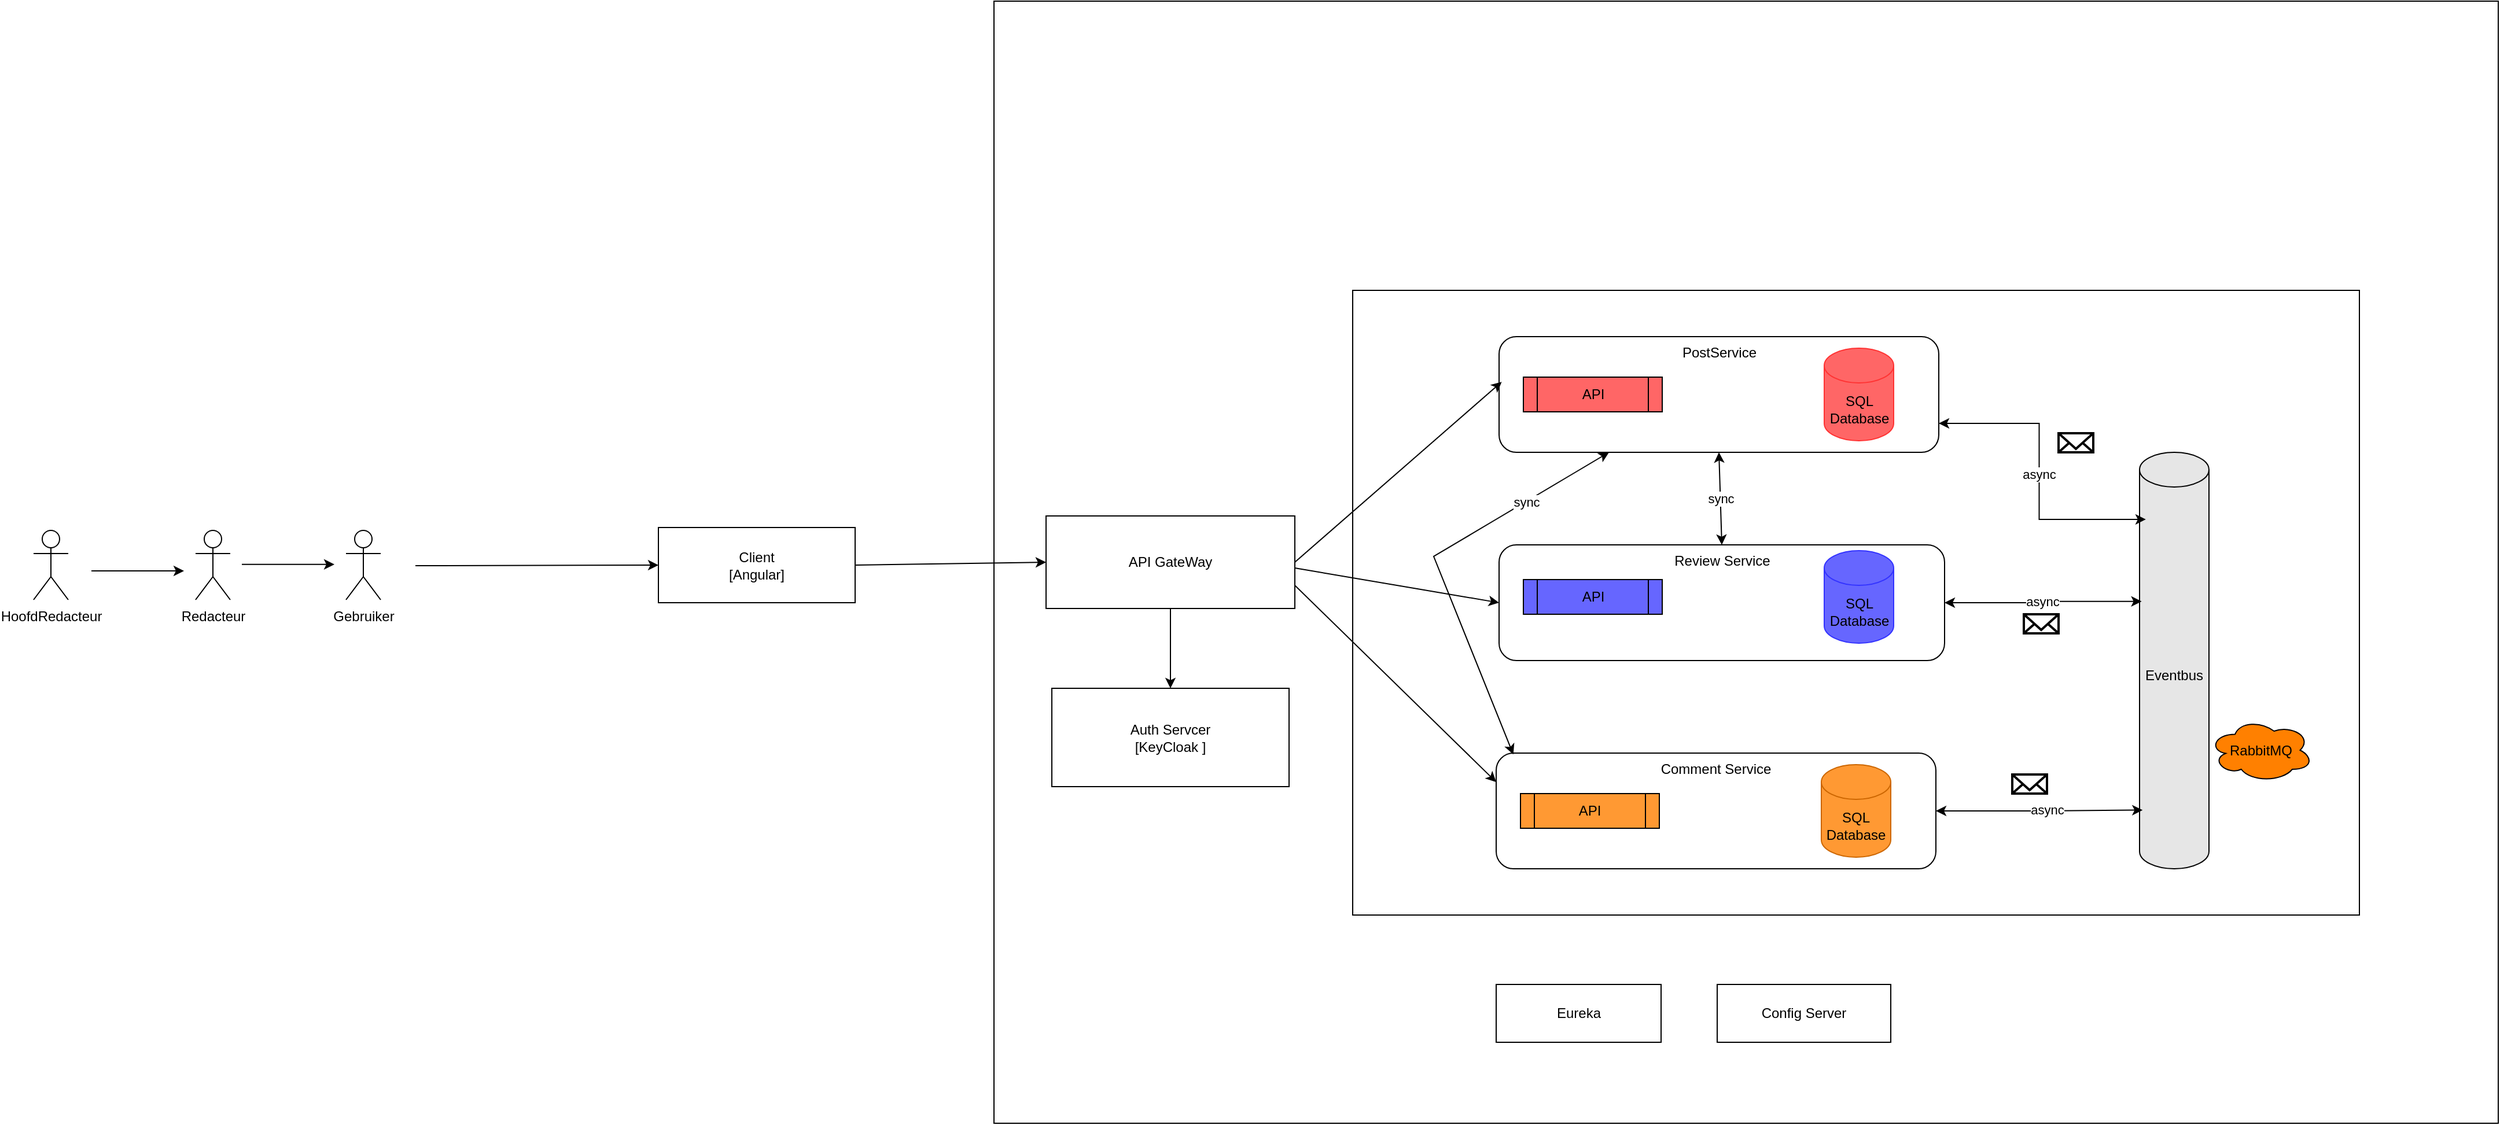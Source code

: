 <mxfile version="24.8.6">
  <diagram name="Pagina-1" id="NvEwHA1TjwrVzPqr-d6n">
    <mxGraphModel dx="3418" dy="2042" grid="1" gridSize="10" guides="1" tooltips="1" connect="1" arrows="1" fold="1" page="1" pageScale="1" pageWidth="827" pageHeight="1169" math="0" shadow="0">
      <root>
        <mxCell id="0" />
        <mxCell id="1" parent="0" />
        <mxCell id="K-8qHRho2wafCJRZF7-B-64" value="" style="rounded=0;whiteSpace=wrap;html=1;fillColor=none;" parent="1" vertex="1">
          <mxGeometry x="290" y="-220" width="870" height="540" as="geometry" />
        </mxCell>
        <mxCell id="K-8qHRho2wafCJRZF7-B-65" value="" style="rounded=0;whiteSpace=wrap;html=1;fillColor=none;" parent="1" vertex="1">
          <mxGeometry x="-20" y="-470" width="1300" height="970" as="geometry" />
        </mxCell>
        <mxCell id="K-8qHRho2wafCJRZF7-B-3" value="Eventbus" style="shape=cylinder3;whiteSpace=wrap;html=1;boundedLbl=1;backgroundOutline=1;size=15;fillColor=#E6E6E6;" parent="1" vertex="1">
          <mxGeometry x="970" y="-80" width="60" height="360" as="geometry" />
        </mxCell>
        <mxCell id="K-8qHRho2wafCJRZF7-B-4" value="Review Service" style="rounded=1;whiteSpace=wrap;html=1;verticalAlign=top;" parent="1" vertex="1">
          <mxGeometry x="416.5" width="385" height="100" as="geometry" />
        </mxCell>
        <mxCell id="K-8qHRho2wafCJRZF7-B-5" value="Comment Service" style="rounded=1;whiteSpace=wrap;html=1;strokeColor=default;verticalAlign=top;" parent="1" vertex="1">
          <mxGeometry x="414" y="180" width="380" height="100" as="geometry" />
        </mxCell>
        <mxCell id="K-8qHRho2wafCJRZF7-B-9" value="PostService" style="rounded=1;whiteSpace=wrap;html=1;verticalAlign=top;" parent="1" vertex="1">
          <mxGeometry x="416.5" y="-180" width="380" height="100" as="geometry" />
        </mxCell>
        <mxCell id="K-8qHRho2wafCJRZF7-B-11" value="RabbitMQ" style="ellipse;shape=cloud;whiteSpace=wrap;html=1;fillColor=#FF8000;" parent="1" vertex="1">
          <mxGeometry x="1030" y="150" width="90" height="55" as="geometry" />
        </mxCell>
        <mxCell id="K-8qHRho2wafCJRZF7-B-12" value="SQL Database" style="shape=cylinder3;whiteSpace=wrap;html=1;boundedLbl=1;backgroundOutline=1;size=15;strokeColor=#CC6600;fillColor=#FF9933;" parent="1" vertex="1">
          <mxGeometry x="695" y="190" width="60" height="80" as="geometry" />
        </mxCell>
        <mxCell id="K-8qHRho2wafCJRZF7-B-14" value="API" style="shape=process;whiteSpace=wrap;html=1;backgroundOutline=1;fillColor=#FF9933;" parent="1" vertex="1">
          <mxGeometry x="435" y="215" width="120" height="30" as="geometry" />
        </mxCell>
        <mxCell id="K-8qHRho2wafCJRZF7-B-16" value="API" style="shape=process;whiteSpace=wrap;html=1;backgroundOutline=1;fillColor=#FF6666;" parent="1" vertex="1">
          <mxGeometry x="437.5" y="-145" width="120" height="30" as="geometry" />
        </mxCell>
        <mxCell id="K-8qHRho2wafCJRZF7-B-17" value="SQL Database" style="shape=cylinder3;whiteSpace=wrap;html=1;boundedLbl=1;backgroundOutline=1;size=15;strokeColor=#FF3333;fillColor=#FF6666;" parent="1" vertex="1">
          <mxGeometry x="697.5" y="-170" width="60" height="80" as="geometry" />
        </mxCell>
        <mxCell id="K-8qHRho2wafCJRZF7-B-18" value="async" style="edgeStyle=orthogonalEdgeStyle;rounded=0;orthogonalLoop=1;jettySize=auto;html=1;exitX=1;exitY=0.5;exitDx=0;exitDy=0;entryX=0.044;entryY=0.859;entryDx=0;entryDy=0;entryPerimeter=0;startArrow=classic;startFill=1;" parent="1" source="K-8qHRho2wafCJRZF7-B-5" target="K-8qHRho2wafCJRZF7-B-3" edge="1">
          <mxGeometry x="0.079" relative="1" as="geometry">
            <mxPoint as="offset" />
          </mxGeometry>
        </mxCell>
        <mxCell id="K-8qHRho2wafCJRZF7-B-20" value="API" style="shape=process;whiteSpace=wrap;html=1;backgroundOutline=1;fillColor=#6666FF;" parent="1" vertex="1">
          <mxGeometry x="437.5" y="30" width="120" height="30" as="geometry" />
        </mxCell>
        <mxCell id="K-8qHRho2wafCJRZF7-B-21" value="SQL Database" style="shape=cylinder3;whiteSpace=wrap;html=1;boundedLbl=1;backgroundOutline=1;size=15;strokeColor=#3333FF;fillColor=#6666FF;" parent="1" vertex="1">
          <mxGeometry x="697.5" y="5" width="60" height="80" as="geometry" />
        </mxCell>
        <mxCell id="K-8qHRho2wafCJRZF7-B-22" value="async" style="edgeStyle=orthogonalEdgeStyle;rounded=0;orthogonalLoop=1;jettySize=auto;html=1;exitX=1;exitY=0.5;exitDx=0;exitDy=0;entryX=0.03;entryY=0.358;entryDx=0;entryDy=0;entryPerimeter=0;startArrow=classic;startFill=1;" parent="1" source="K-8qHRho2wafCJRZF7-B-4" target="K-8qHRho2wafCJRZF7-B-3" edge="1">
          <mxGeometry relative="1" as="geometry">
            <mxPoint x="804" y="240" as="sourcePoint" />
            <mxPoint x="979" y="240" as="targetPoint" />
          </mxGeometry>
        </mxCell>
        <mxCell id="K-8qHRho2wafCJRZF7-B-25" value="async" style="edgeStyle=orthogonalEdgeStyle;rounded=0;orthogonalLoop=1;jettySize=auto;html=1;exitX=1;exitY=0.75;exitDx=0;exitDy=0;entryX=0.091;entryY=0.161;entryDx=0;entryDy=0;entryPerimeter=0;startArrow=classic;startFill=1;" parent="1" source="K-8qHRho2wafCJRZF7-B-9" target="K-8qHRho2wafCJRZF7-B-3" edge="1">
          <mxGeometry relative="1" as="geometry">
            <mxPoint x="809" y="110" as="sourcePoint" />
            <mxPoint x="981" y="113" as="targetPoint" />
          </mxGeometry>
        </mxCell>
        <mxCell id="K-8qHRho2wafCJRZF7-B-26" value="" style="html=1;verticalLabelPosition=bottom;align=center;labelBackgroundColor=#ffffff;verticalAlign=top;strokeWidth=2;strokeColor=#000000;shadow=0;dashed=0;shape=mxgraph.ios7.icons.mail;" parent="1" vertex="1">
          <mxGeometry x="900" y="-96.5" width="30" height="16.5" as="geometry" />
        </mxCell>
        <mxCell id="K-8qHRho2wafCJRZF7-B-27" value="" style="html=1;verticalLabelPosition=bottom;align=center;labelBackgroundColor=#ffffff;verticalAlign=top;strokeWidth=2;strokeColor=#000000;shadow=0;dashed=0;shape=mxgraph.ios7.icons.mail;" parent="1" vertex="1">
          <mxGeometry x="870" y="60" width="30" height="16.5" as="geometry" />
        </mxCell>
        <mxCell id="K-8qHRho2wafCJRZF7-B-28" value="" style="html=1;verticalLabelPosition=bottom;align=center;labelBackgroundColor=#ffffff;verticalAlign=top;strokeWidth=2;strokeColor=#000000;shadow=0;dashed=0;shape=mxgraph.ios7.icons.mail;" parent="1" vertex="1">
          <mxGeometry x="860" y="198.5" width="30" height="16.5" as="geometry" />
        </mxCell>
        <mxCell id="K-8qHRho2wafCJRZF7-B-32" value="API GateWay" style="rounded=0;whiteSpace=wrap;html=1;" parent="1" vertex="1">
          <mxGeometry x="25" y="-25" width="215" height="80" as="geometry" />
        </mxCell>
        <mxCell id="K-8qHRho2wafCJRZF7-B-33" value="Auth Servcer&lt;div&gt;[KeyCloak ]&lt;/div&gt;" style="rounded=0;whiteSpace=wrap;html=1;" parent="1" vertex="1">
          <mxGeometry x="30" y="124" width="205" height="85" as="geometry" />
        </mxCell>
        <mxCell id="K-8qHRho2wafCJRZF7-B-35" value="Config Server" style="rounded=0;whiteSpace=wrap;html=1;" parent="1" vertex="1">
          <mxGeometry x="605" y="380" width="150" height="50" as="geometry" />
        </mxCell>
        <mxCell id="K-8qHRho2wafCJRZF7-B-36" value="Eureka" style="rounded=0;whiteSpace=wrap;html=1;" parent="1" vertex="1">
          <mxGeometry x="414" y="380" width="142.5" height="50" as="geometry" />
        </mxCell>
        <mxCell id="K-8qHRho2wafCJRZF7-B-37" value="HoofdRedacteur" style="shape=umlActor;verticalLabelPosition=bottom;verticalAlign=top;html=1;outlineConnect=0;" parent="1" vertex="1">
          <mxGeometry x="-850" y="-12.5" width="30" height="60" as="geometry" />
        </mxCell>
        <mxCell id="K-8qHRho2wafCJRZF7-B-41" value="Redacteur" style="shape=umlActor;verticalLabelPosition=bottom;verticalAlign=top;html=1;outlineConnect=0;" parent="1" vertex="1">
          <mxGeometry x="-710" y="-12.5" width="30" height="60" as="geometry" />
        </mxCell>
        <mxCell id="K-8qHRho2wafCJRZF7-B-42" value="Gebruiker" style="shape=umlActor;verticalLabelPosition=bottom;verticalAlign=top;html=1;outlineConnect=0;" parent="1" vertex="1">
          <mxGeometry x="-580" y="-12.5" width="30" height="60" as="geometry" />
        </mxCell>
        <mxCell id="K-8qHRho2wafCJRZF7-B-51" value="" style="endArrow=classic;html=1;rounded=0;" parent="1" edge="1">
          <mxGeometry width="50" height="50" relative="1" as="geometry">
            <mxPoint x="-800" y="22.5" as="sourcePoint" />
            <mxPoint x="-720" y="22.5" as="targetPoint" />
          </mxGeometry>
        </mxCell>
        <mxCell id="K-8qHRho2wafCJRZF7-B-52" value="" style="endArrow=classic;html=1;rounded=0;" parent="1" edge="1">
          <mxGeometry width="50" height="50" relative="1" as="geometry">
            <mxPoint x="-670" y="16.91" as="sourcePoint" />
            <mxPoint x="-590" y="16.91" as="targetPoint" />
          </mxGeometry>
        </mxCell>
        <mxCell id="K-8qHRho2wafCJRZF7-B-54" value="" style="endArrow=classic;html=1;rounded=0;entryX=0.5;entryY=0;entryDx=0;entryDy=0;exitX=0.5;exitY=1;exitDx=0;exitDy=0;" parent="1" source="K-8qHRho2wafCJRZF7-B-32" target="K-8qHRho2wafCJRZF7-B-33" edge="1">
          <mxGeometry width="50" height="50" relative="1" as="geometry">
            <mxPoint x="133" y="50" as="sourcePoint" />
            <mxPoint x="130.06" y="120.15" as="targetPoint" />
          </mxGeometry>
        </mxCell>
        <mxCell id="K-8qHRho2wafCJRZF7-B-57" value="" style="endArrow=classic;html=1;rounded=0;exitX=1;exitY=0.5;exitDx=0;exitDy=0;entryX=0.006;entryY=0.391;entryDx=0;entryDy=0;entryPerimeter=0;" parent="1" source="K-8qHRho2wafCJRZF7-B-32" target="K-8qHRho2wafCJRZF7-B-9" edge="1">
          <mxGeometry width="50" height="50" relative="1" as="geometry">
            <mxPoint x="370" y="180" as="sourcePoint" />
            <mxPoint x="420" y="130" as="targetPoint" />
          </mxGeometry>
        </mxCell>
        <mxCell id="K-8qHRho2wafCJRZF7-B-58" value="" style="endArrow=classic;html=1;rounded=0;entryX=0;entryY=0.5;entryDx=0;entryDy=0;" parent="1" target="K-8qHRho2wafCJRZF7-B-4" edge="1">
          <mxGeometry width="50" height="50" relative="1" as="geometry">
            <mxPoint x="240" y="20" as="sourcePoint" />
            <mxPoint x="426" y="-26" as="targetPoint" />
          </mxGeometry>
        </mxCell>
        <mxCell id="K-8qHRho2wafCJRZF7-B-59" value="" style="endArrow=classic;html=1;rounded=0;entryX=0;entryY=0.25;entryDx=0;entryDy=0;exitX=1;exitY=0.75;exitDx=0;exitDy=0;" parent="1" source="K-8qHRho2wafCJRZF7-B-32" target="K-8qHRho2wafCJRZF7-B-5" edge="1">
          <mxGeometry width="50" height="50" relative="1" as="geometry">
            <mxPoint x="250" y="30" as="sourcePoint" />
            <mxPoint x="424" y="110" as="targetPoint" />
          </mxGeometry>
        </mxCell>
        <mxCell id="K-8qHRho2wafCJRZF7-B-60" value="sync" style="endArrow=classic;startArrow=classic;html=1;rounded=0;entryX=0.5;entryY=1;entryDx=0;entryDy=0;exitX=0.5;exitY=0;exitDx=0;exitDy=0;" parent="1" source="K-8qHRho2wafCJRZF7-B-4" target="K-8qHRho2wafCJRZF7-B-9" edge="1">
          <mxGeometry width="50" height="50" relative="1" as="geometry">
            <mxPoint x="570" as="sourcePoint" />
            <mxPoint x="620" y="-50" as="targetPoint" />
          </mxGeometry>
        </mxCell>
        <mxCell id="IB5bB0a_hDKGdR2fcK76-1" value="Client&lt;br&gt;[Angular]" style="rounded=0;whiteSpace=wrap;html=1;" parent="1" vertex="1">
          <mxGeometry x="-310" y="-15" width="170" height="65" as="geometry" />
        </mxCell>
        <mxCell id="IB5bB0a_hDKGdR2fcK76-2" value="" style="endArrow=classic;html=1;rounded=0;exitX=1;exitY=0.5;exitDx=0;exitDy=0;entryX=0;entryY=0.5;entryDx=0;entryDy=0;" parent="1" source="IB5bB0a_hDKGdR2fcK76-1" target="K-8qHRho2wafCJRZF7-B-32" edge="1">
          <mxGeometry width="50" height="50" relative="1" as="geometry">
            <mxPoint x="-70" y="30" as="sourcePoint" />
            <mxPoint x="-20" y="-20" as="targetPoint" />
          </mxGeometry>
        </mxCell>
        <mxCell id="IB5bB0a_hDKGdR2fcK76-3" value="" style="endArrow=classic;html=1;rounded=0;entryX=0;entryY=0.5;entryDx=0;entryDy=0;" parent="1" target="IB5bB0a_hDKGdR2fcK76-1" edge="1">
          <mxGeometry width="50" height="50" relative="1" as="geometry">
            <mxPoint x="-520" y="18" as="sourcePoint" />
            <mxPoint x="-450" y="-30" as="targetPoint" />
          </mxGeometry>
        </mxCell>
        <mxCell id="HNC_aLuuAxURzcLiqA25-1" value="sync" style="endArrow=classic;startArrow=classic;html=1;rounded=0;entryX=0.25;entryY=1;entryDx=0;entryDy=0;exitX=0.039;exitY=0.012;exitDx=0;exitDy=0;exitPerimeter=0;" edge="1" parent="1" source="K-8qHRho2wafCJRZF7-B-5" target="K-8qHRho2wafCJRZF7-B-9">
          <mxGeometry x="0.538" y="-1" width="50" height="50" relative="1" as="geometry">
            <mxPoint x="619" y="10" as="sourcePoint" />
            <mxPoint x="617" y="-70" as="targetPoint" />
            <Array as="points">
              <mxPoint x="360" y="10" />
            </Array>
            <mxPoint as="offset" />
          </mxGeometry>
        </mxCell>
      </root>
    </mxGraphModel>
  </diagram>
</mxfile>
